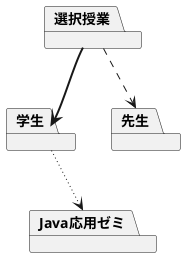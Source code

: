 @startuml ユースケース図

    package 選択授業 
    package 学生
    package 先生
    package Java応用ゼミ

    選択授業-[bold]->学生
    選択授業-[dashed]->先生
        学生-[dotted]->Java応用ゼミ
        先生-[hidden]->Java応用ゼミ
    

@enduml